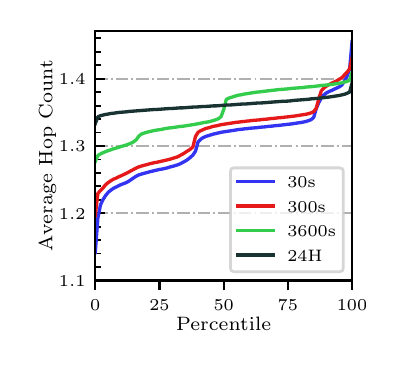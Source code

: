 \begingroup%
\makeatletter%
\begin{pgfpicture}%
\pgfpathrectangle{\pgfpointorigin}{\pgfqpoint{1.69in}{1.6in}}%
\pgfusepath{use as bounding box, clip}%
\begin{pgfscope}%
\pgfsetbuttcap%
\pgfsetmiterjoin%
\definecolor{currentfill}{rgb}{1.0,1.0,1.0}%
\pgfsetfillcolor{currentfill}%
\pgfsetlinewidth{0.0pt}%
\definecolor{currentstroke}{rgb}{1.0,1.0,1.0}%
\pgfsetstrokecolor{currentstroke}%
\pgfsetdash{}{0pt}%
\pgfpathmoveto{\pgfqpoint{0.0in}{0.0in}}%
\pgfpathlineto{\pgfqpoint{1.69in}{0.0in}}%
\pgfpathlineto{\pgfqpoint{1.69in}{1.6in}}%
\pgfpathlineto{\pgfqpoint{0.0in}{1.6in}}%
\pgfpathclose%
\pgfusepath{fill}%
\end{pgfscope}%
\begin{pgfscope}%
\pgfsetbuttcap%
\pgfsetmiterjoin%
\definecolor{currentfill}{rgb}{1.0,1.0,1.0}%
\pgfsetfillcolor{currentfill}%
\pgfsetlinewidth{0.0pt}%
\definecolor{currentstroke}{rgb}{0.0,0.0,0.0}%
\pgfsetstrokecolor{currentstroke}%
\pgfsetstrokeopacity{0.0}%
\pgfsetdash{}{0pt}%
\pgfpathmoveto{\pgfqpoint{0.338in}{0.336in}}%
\pgfpathlineto{\pgfqpoint{1.622in}{0.336in}}%
\pgfpathlineto{\pgfqpoint{1.622in}{1.584in}}%
\pgfpathlineto{\pgfqpoint{0.338in}{1.584in}}%
\pgfpathclose%
\pgfusepath{fill}%
\end{pgfscope}%
\begin{pgfscope}%
\pgfsetbuttcap%
\pgfsetroundjoin%
\definecolor{currentfill}{rgb}{0.0,0.0,0.0}%
\pgfsetfillcolor{currentfill}%
\pgfsetlinewidth{0.803pt}%
\definecolor{currentstroke}{rgb}{0.0,0.0,0.0}%
\pgfsetstrokecolor{currentstroke}%
\pgfsetdash{}{0pt}%
\pgfsys@defobject{currentmarker}{\pgfqpoint{0.0in}{-0.049in}}{\pgfqpoint{0.0in}{0.0in}}{%
\pgfpathmoveto{\pgfqpoint{0.0in}{0.0in}}%
\pgfpathlineto{\pgfqpoint{0.0in}{-0.049in}}%
\pgfusepath{stroke,fill}%
}%
\begin{pgfscope}%
\pgfsys@transformshift{0.338in}{0.336in}%
\pgfsys@useobject{currentmarker}{}%
\end{pgfscope}%
\end{pgfscope}%
\begin{pgfscope}%
\pgftext[x=0.338in,y=0.239in,,top]{\rmfamily\fontsize{6.5}{7.8}\selectfont \(\displaystyle 0\)}%
\end{pgfscope}%
\begin{pgfscope}%
\pgfsetbuttcap%
\pgfsetroundjoin%
\definecolor{currentfill}{rgb}{0.0,0.0,0.0}%
\pgfsetfillcolor{currentfill}%
\pgfsetlinewidth{0.803pt}%
\definecolor{currentstroke}{rgb}{0.0,0.0,0.0}%
\pgfsetstrokecolor{currentstroke}%
\pgfsetdash{}{0pt}%
\pgfsys@defobject{currentmarker}{\pgfqpoint{0.0in}{-0.049in}}{\pgfqpoint{0.0in}{0.0in}}{%
\pgfpathmoveto{\pgfqpoint{0.0in}{0.0in}}%
\pgfpathlineto{\pgfqpoint{0.0in}{-0.049in}}%
\pgfusepath{stroke,fill}%
}%
\begin{pgfscope}%
\pgfsys@transformshift{0.659in}{0.336in}%
\pgfsys@useobject{currentmarker}{}%
\end{pgfscope}%
\end{pgfscope}%
\begin{pgfscope}%
\pgftext[x=0.659in,y=0.239in,,top]{\rmfamily\fontsize{6.5}{7.8}\selectfont \(\displaystyle 25\)}%
\end{pgfscope}%
\begin{pgfscope}%
\pgfsetbuttcap%
\pgfsetroundjoin%
\definecolor{currentfill}{rgb}{0.0,0.0,0.0}%
\pgfsetfillcolor{currentfill}%
\pgfsetlinewidth{0.803pt}%
\definecolor{currentstroke}{rgb}{0.0,0.0,0.0}%
\pgfsetstrokecolor{currentstroke}%
\pgfsetdash{}{0pt}%
\pgfsys@defobject{currentmarker}{\pgfqpoint{0.0in}{-0.049in}}{\pgfqpoint{0.0in}{0.0in}}{%
\pgfpathmoveto{\pgfqpoint{0.0in}{0.0in}}%
\pgfpathlineto{\pgfqpoint{0.0in}{-0.049in}}%
\pgfusepath{stroke,fill}%
}%
\begin{pgfscope}%
\pgfsys@transformshift{0.98in}{0.336in}%
\pgfsys@useobject{currentmarker}{}%
\end{pgfscope}%
\end{pgfscope}%
\begin{pgfscope}%
\pgftext[x=0.98in,y=0.239in,,top]{\rmfamily\fontsize{6.5}{7.8}\selectfont \(\displaystyle 50\)}%
\end{pgfscope}%
\begin{pgfscope}%
\pgfsetbuttcap%
\pgfsetroundjoin%
\definecolor{currentfill}{rgb}{0.0,0.0,0.0}%
\pgfsetfillcolor{currentfill}%
\pgfsetlinewidth{0.803pt}%
\definecolor{currentstroke}{rgb}{0.0,0.0,0.0}%
\pgfsetstrokecolor{currentstroke}%
\pgfsetdash{}{0pt}%
\pgfsys@defobject{currentmarker}{\pgfqpoint{0.0in}{-0.049in}}{\pgfqpoint{0.0in}{0.0in}}{%
\pgfpathmoveto{\pgfqpoint{0.0in}{0.0in}}%
\pgfpathlineto{\pgfqpoint{0.0in}{-0.049in}}%
\pgfusepath{stroke,fill}%
}%
\begin{pgfscope}%
\pgfsys@transformshift{1.301in}{0.336in}%
\pgfsys@useobject{currentmarker}{}%
\end{pgfscope}%
\end{pgfscope}%
\begin{pgfscope}%
\pgftext[x=1.301in,y=0.239in,,top]{\rmfamily\fontsize{6.5}{7.8}\selectfont \(\displaystyle 75\)}%
\end{pgfscope}%
\begin{pgfscope}%
\pgfsetbuttcap%
\pgfsetroundjoin%
\definecolor{currentfill}{rgb}{0.0,0.0,0.0}%
\pgfsetfillcolor{currentfill}%
\pgfsetlinewidth{0.803pt}%
\definecolor{currentstroke}{rgb}{0.0,0.0,0.0}%
\pgfsetstrokecolor{currentstroke}%
\pgfsetdash{}{0pt}%
\pgfsys@defobject{currentmarker}{\pgfqpoint{0.0in}{-0.049in}}{\pgfqpoint{0.0in}{0.0in}}{%
\pgfpathmoveto{\pgfqpoint{0.0in}{0.0in}}%
\pgfpathlineto{\pgfqpoint{0.0in}{-0.049in}}%
\pgfusepath{stroke,fill}%
}%
\begin{pgfscope}%
\pgfsys@transformshift{1.622in}{0.336in}%
\pgfsys@useobject{currentmarker}{}%
\end{pgfscope}%
\end{pgfscope}%
\begin{pgfscope}%
\pgftext[x=1.622in,y=0.239in,,top]{\rmfamily\fontsize{6.5}{7.8}\selectfont \(\displaystyle 100\)}%
\end{pgfscope}%
\begin{pgfscope}%
\pgftext[x=0.98in,y=0.151in,,top]{\rmfamily\fontsize{7.4}{8.88}\selectfont Percentile}%
\end{pgfscope}%
\begin{pgfscope}%
\pgfpathrectangle{\pgfqpoint{0.338in}{0.336in}}{\pgfqpoint{1.284in}{1.248in}}%
\pgfusepath{clip}%
\pgfsetbuttcap%
\pgfsetroundjoin%
\pgfsetlinewidth{0.703pt}%
\definecolor{currentstroke}{rgb}{0.69,0.69,0.69}%
\pgfsetstrokecolor{currentstroke}%
\pgfsetdash{{4.48pt}{1.12pt}{0.7pt}{1.12pt}}{0.0pt}%
\pgfpathmoveto{\pgfqpoint{0.338in}{0.336in}}%
\pgfpathlineto{\pgfqpoint{1.622in}{0.336in}}%
\pgfusepath{stroke}%
\end{pgfscope}%
\begin{pgfscope}%
\pgfsetbuttcap%
\pgfsetroundjoin%
\definecolor{currentfill}{rgb}{0.0,0.0,0.0}%
\pgfsetfillcolor{currentfill}%
\pgfsetlinewidth{0.803pt}%
\definecolor{currentstroke}{rgb}{0.0,0.0,0.0}%
\pgfsetstrokecolor{currentstroke}%
\pgfsetdash{}{0pt}%
\pgfsys@defobject{currentmarker}{\pgfqpoint{0.0in}{0.0in}}{\pgfqpoint{0.049in}{0.0in}}{%
\pgfpathmoveto{\pgfqpoint{0.0in}{0.0in}}%
\pgfpathlineto{\pgfqpoint{0.049in}{0.0in}}%
\pgfusepath{stroke,fill}%
}%
\begin{pgfscope}%
\pgfsys@transformshift{0.338in}{0.336in}%
\pgfsys@useobject{currentmarker}{}%
\end{pgfscope}%
\end{pgfscope}%
\begin{pgfscope}%
\pgftext[x=0.156in,y=0.307in,left,base]{\rmfamily\fontsize{6.5}{7.8}\selectfont \(\displaystyle 1.1\)}%
\end{pgfscope}%
\begin{pgfscope}%
\pgfpathrectangle{\pgfqpoint{0.338in}{0.336in}}{\pgfqpoint{1.284in}{1.248in}}%
\pgfusepath{clip}%
\pgfsetbuttcap%
\pgfsetroundjoin%
\pgfsetlinewidth{0.703pt}%
\definecolor{currentstroke}{rgb}{0.69,0.69,0.69}%
\pgfsetstrokecolor{currentstroke}%
\pgfsetdash{{4.48pt}{1.12pt}{0.7pt}{1.12pt}}{0.0pt}%
\pgfpathmoveto{\pgfqpoint{0.338in}{0.672in}}%
\pgfpathlineto{\pgfqpoint{1.622in}{0.672in}}%
\pgfusepath{stroke}%
\end{pgfscope}%
\begin{pgfscope}%
\pgfsetbuttcap%
\pgfsetroundjoin%
\definecolor{currentfill}{rgb}{0.0,0.0,0.0}%
\pgfsetfillcolor{currentfill}%
\pgfsetlinewidth{0.803pt}%
\definecolor{currentstroke}{rgb}{0.0,0.0,0.0}%
\pgfsetstrokecolor{currentstroke}%
\pgfsetdash{}{0pt}%
\pgfsys@defobject{currentmarker}{\pgfqpoint{0.0in}{0.0in}}{\pgfqpoint{0.049in}{0.0in}}{%
\pgfpathmoveto{\pgfqpoint{0.0in}{0.0in}}%
\pgfpathlineto{\pgfqpoint{0.049in}{0.0in}}%
\pgfusepath{stroke,fill}%
}%
\begin{pgfscope}%
\pgfsys@transformshift{0.338in}{0.672in}%
\pgfsys@useobject{currentmarker}{}%
\end{pgfscope}%
\end{pgfscope}%
\begin{pgfscope}%
\pgftext[x=0.156in,y=0.643in,left,base]{\rmfamily\fontsize{6.5}{7.8}\selectfont \(\displaystyle 1.2\)}%
\end{pgfscope}%
\begin{pgfscope}%
\pgfpathrectangle{\pgfqpoint{0.338in}{0.336in}}{\pgfqpoint{1.284in}{1.248in}}%
\pgfusepath{clip}%
\pgfsetbuttcap%
\pgfsetroundjoin%
\pgfsetlinewidth{0.703pt}%
\definecolor{currentstroke}{rgb}{0.69,0.69,0.69}%
\pgfsetstrokecolor{currentstroke}%
\pgfsetdash{{4.48pt}{1.12pt}{0.7pt}{1.12pt}}{0.0pt}%
\pgfpathmoveto{\pgfqpoint{0.338in}{1.009in}}%
\pgfpathlineto{\pgfqpoint{1.622in}{1.009in}}%
\pgfusepath{stroke}%
\end{pgfscope}%
\begin{pgfscope}%
\pgfsetbuttcap%
\pgfsetroundjoin%
\definecolor{currentfill}{rgb}{0.0,0.0,0.0}%
\pgfsetfillcolor{currentfill}%
\pgfsetlinewidth{0.803pt}%
\definecolor{currentstroke}{rgb}{0.0,0.0,0.0}%
\pgfsetstrokecolor{currentstroke}%
\pgfsetdash{}{0pt}%
\pgfsys@defobject{currentmarker}{\pgfqpoint{0.0in}{0.0in}}{\pgfqpoint{0.049in}{0.0in}}{%
\pgfpathmoveto{\pgfqpoint{0.0in}{0.0in}}%
\pgfpathlineto{\pgfqpoint{0.049in}{0.0in}}%
\pgfusepath{stroke,fill}%
}%
\begin{pgfscope}%
\pgfsys@transformshift{0.338in}{1.009in}%
\pgfsys@useobject{currentmarker}{}%
\end{pgfscope}%
\end{pgfscope}%
\begin{pgfscope}%
\pgftext[x=0.156in,y=0.98in,left,base]{\rmfamily\fontsize{6.5}{7.8}\selectfont \(\displaystyle 1.3\)}%
\end{pgfscope}%
\begin{pgfscope}%
\pgfpathrectangle{\pgfqpoint{0.338in}{0.336in}}{\pgfqpoint{1.284in}{1.248in}}%
\pgfusepath{clip}%
\pgfsetbuttcap%
\pgfsetroundjoin%
\pgfsetlinewidth{0.703pt}%
\definecolor{currentstroke}{rgb}{0.69,0.69,0.69}%
\pgfsetstrokecolor{currentstroke}%
\pgfsetdash{{4.48pt}{1.12pt}{0.7pt}{1.12pt}}{0.0pt}%
\pgfpathmoveto{\pgfqpoint{0.338in}{1.345in}}%
\pgfpathlineto{\pgfqpoint{1.622in}{1.345in}}%
\pgfusepath{stroke}%
\end{pgfscope}%
\begin{pgfscope}%
\pgfsetbuttcap%
\pgfsetroundjoin%
\definecolor{currentfill}{rgb}{0.0,0.0,0.0}%
\pgfsetfillcolor{currentfill}%
\pgfsetlinewidth{0.803pt}%
\definecolor{currentstroke}{rgb}{0.0,0.0,0.0}%
\pgfsetstrokecolor{currentstroke}%
\pgfsetdash{}{0pt}%
\pgfsys@defobject{currentmarker}{\pgfqpoint{0.0in}{0.0in}}{\pgfqpoint{0.049in}{0.0in}}{%
\pgfpathmoveto{\pgfqpoint{0.0in}{0.0in}}%
\pgfpathlineto{\pgfqpoint{0.049in}{0.0in}}%
\pgfusepath{stroke,fill}%
}%
\begin{pgfscope}%
\pgfsys@transformshift{0.338in}{1.345in}%
\pgfsys@useobject{currentmarker}{}%
\end{pgfscope}%
\end{pgfscope}%
\begin{pgfscope}%
\pgftext[x=0.156in,y=1.316in,left,base]{\rmfamily\fontsize{6.5}{7.8}\selectfont \(\displaystyle 1.4\)}%
\end{pgfscope}%
\begin{pgfscope}%
\pgfsetbuttcap%
\pgfsetroundjoin%
\definecolor{currentfill}{rgb}{0.0,0.0,0.0}%
\pgfsetfillcolor{currentfill}%
\pgfsetlinewidth{0.602pt}%
\definecolor{currentstroke}{rgb}{0.0,0.0,0.0}%
\pgfsetstrokecolor{currentstroke}%
\pgfsetdash{}{0pt}%
\pgfsys@defobject{currentmarker}{\pgfqpoint{0.0in}{0.0in}}{\pgfqpoint{0.028in}{0.0in}}{%
\pgfpathmoveto{\pgfqpoint{0.0in}{0.0in}}%
\pgfpathlineto{\pgfqpoint{0.028in}{0.0in}}%
\pgfusepath{stroke,fill}%
}%
\begin{pgfscope}%
\pgfsys@transformshift{0.338in}{0.403in}%
\pgfsys@useobject{currentmarker}{}%
\end{pgfscope}%
\end{pgfscope}%
\begin{pgfscope}%
\pgfsetbuttcap%
\pgfsetroundjoin%
\definecolor{currentfill}{rgb}{0.0,0.0,0.0}%
\pgfsetfillcolor{currentfill}%
\pgfsetlinewidth{0.602pt}%
\definecolor{currentstroke}{rgb}{0.0,0.0,0.0}%
\pgfsetstrokecolor{currentstroke}%
\pgfsetdash{}{0pt}%
\pgfsys@defobject{currentmarker}{\pgfqpoint{0.0in}{0.0in}}{\pgfqpoint{0.028in}{0.0in}}{%
\pgfpathmoveto{\pgfqpoint{0.0in}{0.0in}}%
\pgfpathlineto{\pgfqpoint{0.028in}{0.0in}}%
\pgfusepath{stroke,fill}%
}%
\begin{pgfscope}%
\pgfsys@transformshift{0.338in}{0.471in}%
\pgfsys@useobject{currentmarker}{}%
\end{pgfscope}%
\end{pgfscope}%
\begin{pgfscope}%
\pgfsetbuttcap%
\pgfsetroundjoin%
\definecolor{currentfill}{rgb}{0.0,0.0,0.0}%
\pgfsetfillcolor{currentfill}%
\pgfsetlinewidth{0.602pt}%
\definecolor{currentstroke}{rgb}{0.0,0.0,0.0}%
\pgfsetstrokecolor{currentstroke}%
\pgfsetdash{}{0pt}%
\pgfsys@defobject{currentmarker}{\pgfqpoint{0.0in}{0.0in}}{\pgfqpoint{0.028in}{0.0in}}{%
\pgfpathmoveto{\pgfqpoint{0.0in}{0.0in}}%
\pgfpathlineto{\pgfqpoint{0.028in}{0.0in}}%
\pgfusepath{stroke,fill}%
}%
\begin{pgfscope}%
\pgfsys@transformshift{0.338in}{0.538in}%
\pgfsys@useobject{currentmarker}{}%
\end{pgfscope}%
\end{pgfscope}%
\begin{pgfscope}%
\pgfsetbuttcap%
\pgfsetroundjoin%
\definecolor{currentfill}{rgb}{0.0,0.0,0.0}%
\pgfsetfillcolor{currentfill}%
\pgfsetlinewidth{0.602pt}%
\definecolor{currentstroke}{rgb}{0.0,0.0,0.0}%
\pgfsetstrokecolor{currentstroke}%
\pgfsetdash{}{0pt}%
\pgfsys@defobject{currentmarker}{\pgfqpoint{0.0in}{0.0in}}{\pgfqpoint{0.028in}{0.0in}}{%
\pgfpathmoveto{\pgfqpoint{0.0in}{0.0in}}%
\pgfpathlineto{\pgfqpoint{0.028in}{0.0in}}%
\pgfusepath{stroke,fill}%
}%
\begin{pgfscope}%
\pgfsys@transformshift{0.338in}{0.605in}%
\pgfsys@useobject{currentmarker}{}%
\end{pgfscope}%
\end{pgfscope}%
\begin{pgfscope}%
\pgfsetbuttcap%
\pgfsetroundjoin%
\definecolor{currentfill}{rgb}{0.0,0.0,0.0}%
\pgfsetfillcolor{currentfill}%
\pgfsetlinewidth{0.602pt}%
\definecolor{currentstroke}{rgb}{0.0,0.0,0.0}%
\pgfsetstrokecolor{currentstroke}%
\pgfsetdash{}{0pt}%
\pgfsys@defobject{currentmarker}{\pgfqpoint{0.0in}{0.0in}}{\pgfqpoint{0.028in}{0.0in}}{%
\pgfpathmoveto{\pgfqpoint{0.0in}{0.0in}}%
\pgfpathlineto{\pgfqpoint{0.028in}{0.0in}}%
\pgfusepath{stroke,fill}%
}%
\begin{pgfscope}%
\pgfsys@transformshift{0.338in}{0.74in}%
\pgfsys@useobject{currentmarker}{}%
\end{pgfscope}%
\end{pgfscope}%
\begin{pgfscope}%
\pgfsetbuttcap%
\pgfsetroundjoin%
\definecolor{currentfill}{rgb}{0.0,0.0,0.0}%
\pgfsetfillcolor{currentfill}%
\pgfsetlinewidth{0.602pt}%
\definecolor{currentstroke}{rgb}{0.0,0.0,0.0}%
\pgfsetstrokecolor{currentstroke}%
\pgfsetdash{}{0pt}%
\pgfsys@defobject{currentmarker}{\pgfqpoint{0.0in}{0.0in}}{\pgfqpoint{0.028in}{0.0in}}{%
\pgfpathmoveto{\pgfqpoint{0.0in}{0.0in}}%
\pgfpathlineto{\pgfqpoint{0.028in}{0.0in}}%
\pgfusepath{stroke,fill}%
}%
\begin{pgfscope}%
\pgfsys@transformshift{0.338in}{0.807in}%
\pgfsys@useobject{currentmarker}{}%
\end{pgfscope}%
\end{pgfscope}%
\begin{pgfscope}%
\pgfsetbuttcap%
\pgfsetroundjoin%
\definecolor{currentfill}{rgb}{0.0,0.0,0.0}%
\pgfsetfillcolor{currentfill}%
\pgfsetlinewidth{0.602pt}%
\definecolor{currentstroke}{rgb}{0.0,0.0,0.0}%
\pgfsetstrokecolor{currentstroke}%
\pgfsetdash{}{0pt}%
\pgfsys@defobject{currentmarker}{\pgfqpoint{0.0in}{0.0in}}{\pgfqpoint{0.028in}{0.0in}}{%
\pgfpathmoveto{\pgfqpoint{0.0in}{0.0in}}%
\pgfpathlineto{\pgfqpoint{0.028in}{0.0in}}%
\pgfusepath{stroke,fill}%
}%
\begin{pgfscope}%
\pgfsys@transformshift{0.338in}{0.874in}%
\pgfsys@useobject{currentmarker}{}%
\end{pgfscope}%
\end{pgfscope}%
\begin{pgfscope}%
\pgfsetbuttcap%
\pgfsetroundjoin%
\definecolor{currentfill}{rgb}{0.0,0.0,0.0}%
\pgfsetfillcolor{currentfill}%
\pgfsetlinewidth{0.602pt}%
\definecolor{currentstroke}{rgb}{0.0,0.0,0.0}%
\pgfsetstrokecolor{currentstroke}%
\pgfsetdash{}{0pt}%
\pgfsys@defobject{currentmarker}{\pgfqpoint{0.0in}{0.0in}}{\pgfqpoint{0.028in}{0.0in}}{%
\pgfpathmoveto{\pgfqpoint{0.0in}{0.0in}}%
\pgfpathlineto{\pgfqpoint{0.028in}{0.0in}}%
\pgfusepath{stroke,fill}%
}%
\begin{pgfscope}%
\pgfsys@transformshift{0.338in}{0.941in}%
\pgfsys@useobject{currentmarker}{}%
\end{pgfscope}%
\end{pgfscope}%
\begin{pgfscope}%
\pgfsetbuttcap%
\pgfsetroundjoin%
\definecolor{currentfill}{rgb}{0.0,0.0,0.0}%
\pgfsetfillcolor{currentfill}%
\pgfsetlinewidth{0.602pt}%
\definecolor{currentstroke}{rgb}{0.0,0.0,0.0}%
\pgfsetstrokecolor{currentstroke}%
\pgfsetdash{}{0pt}%
\pgfsys@defobject{currentmarker}{\pgfqpoint{0.0in}{0.0in}}{\pgfqpoint{0.028in}{0.0in}}{%
\pgfpathmoveto{\pgfqpoint{0.0in}{0.0in}}%
\pgfpathlineto{\pgfqpoint{0.028in}{0.0in}}%
\pgfusepath{stroke,fill}%
}%
\begin{pgfscope}%
\pgfsys@transformshift{0.338in}{1.076in}%
\pgfsys@useobject{currentmarker}{}%
\end{pgfscope}%
\end{pgfscope}%
\begin{pgfscope}%
\pgfsetbuttcap%
\pgfsetroundjoin%
\definecolor{currentfill}{rgb}{0.0,0.0,0.0}%
\pgfsetfillcolor{currentfill}%
\pgfsetlinewidth{0.602pt}%
\definecolor{currentstroke}{rgb}{0.0,0.0,0.0}%
\pgfsetstrokecolor{currentstroke}%
\pgfsetdash{}{0pt}%
\pgfsys@defobject{currentmarker}{\pgfqpoint{0.0in}{0.0in}}{\pgfqpoint{0.028in}{0.0in}}{%
\pgfpathmoveto{\pgfqpoint{0.0in}{0.0in}}%
\pgfpathlineto{\pgfqpoint{0.028in}{0.0in}}%
\pgfusepath{stroke,fill}%
}%
\begin{pgfscope}%
\pgfsys@transformshift{0.338in}{1.143in}%
\pgfsys@useobject{currentmarker}{}%
\end{pgfscope}%
\end{pgfscope}%
\begin{pgfscope}%
\pgfsetbuttcap%
\pgfsetroundjoin%
\definecolor{currentfill}{rgb}{0.0,0.0,0.0}%
\pgfsetfillcolor{currentfill}%
\pgfsetlinewidth{0.602pt}%
\definecolor{currentstroke}{rgb}{0.0,0.0,0.0}%
\pgfsetstrokecolor{currentstroke}%
\pgfsetdash{}{0pt}%
\pgfsys@defobject{currentmarker}{\pgfqpoint{0.0in}{0.0in}}{\pgfqpoint{0.028in}{0.0in}}{%
\pgfpathmoveto{\pgfqpoint{0.0in}{0.0in}}%
\pgfpathlineto{\pgfqpoint{0.028in}{0.0in}}%
\pgfusepath{stroke,fill}%
}%
\begin{pgfscope}%
\pgfsys@transformshift{0.338in}{1.21in}%
\pgfsys@useobject{currentmarker}{}%
\end{pgfscope}%
\end{pgfscope}%
\begin{pgfscope}%
\pgfsetbuttcap%
\pgfsetroundjoin%
\definecolor{currentfill}{rgb}{0.0,0.0,0.0}%
\pgfsetfillcolor{currentfill}%
\pgfsetlinewidth{0.602pt}%
\definecolor{currentstroke}{rgb}{0.0,0.0,0.0}%
\pgfsetstrokecolor{currentstroke}%
\pgfsetdash{}{0pt}%
\pgfsys@defobject{currentmarker}{\pgfqpoint{0.0in}{0.0in}}{\pgfqpoint{0.028in}{0.0in}}{%
\pgfpathmoveto{\pgfqpoint{0.0in}{0.0in}}%
\pgfpathlineto{\pgfqpoint{0.028in}{0.0in}}%
\pgfusepath{stroke,fill}%
}%
\begin{pgfscope}%
\pgfsys@transformshift{0.338in}{1.278in}%
\pgfsys@useobject{currentmarker}{}%
\end{pgfscope}%
\end{pgfscope}%
\begin{pgfscope}%
\pgfsetbuttcap%
\pgfsetroundjoin%
\definecolor{currentfill}{rgb}{0.0,0.0,0.0}%
\pgfsetfillcolor{currentfill}%
\pgfsetlinewidth{0.602pt}%
\definecolor{currentstroke}{rgb}{0.0,0.0,0.0}%
\pgfsetstrokecolor{currentstroke}%
\pgfsetdash{}{0pt}%
\pgfsys@defobject{currentmarker}{\pgfqpoint{0.0in}{0.0in}}{\pgfqpoint{0.028in}{0.0in}}{%
\pgfpathmoveto{\pgfqpoint{0.0in}{0.0in}}%
\pgfpathlineto{\pgfqpoint{0.028in}{0.0in}}%
\pgfusepath{stroke,fill}%
}%
\begin{pgfscope}%
\pgfsys@transformshift{0.338in}{1.412in}%
\pgfsys@useobject{currentmarker}{}%
\end{pgfscope}%
\end{pgfscope}%
\begin{pgfscope}%
\pgfsetbuttcap%
\pgfsetroundjoin%
\definecolor{currentfill}{rgb}{0.0,0.0,0.0}%
\pgfsetfillcolor{currentfill}%
\pgfsetlinewidth{0.602pt}%
\definecolor{currentstroke}{rgb}{0.0,0.0,0.0}%
\pgfsetstrokecolor{currentstroke}%
\pgfsetdash{}{0pt}%
\pgfsys@defobject{currentmarker}{\pgfqpoint{0.0in}{0.0in}}{\pgfqpoint{0.028in}{0.0in}}{%
\pgfpathmoveto{\pgfqpoint{0.0in}{0.0in}}%
\pgfpathlineto{\pgfqpoint{0.028in}{0.0in}}%
\pgfusepath{stroke,fill}%
}%
\begin{pgfscope}%
\pgfsys@transformshift{0.338in}{1.479in}%
\pgfsys@useobject{currentmarker}{}%
\end{pgfscope}%
\end{pgfscope}%
\begin{pgfscope}%
\pgfsetbuttcap%
\pgfsetroundjoin%
\definecolor{currentfill}{rgb}{0.0,0.0,0.0}%
\pgfsetfillcolor{currentfill}%
\pgfsetlinewidth{0.602pt}%
\definecolor{currentstroke}{rgb}{0.0,0.0,0.0}%
\pgfsetstrokecolor{currentstroke}%
\pgfsetdash{}{0pt}%
\pgfsys@defobject{currentmarker}{\pgfqpoint{0.0in}{0.0in}}{\pgfqpoint{0.028in}{0.0in}}{%
\pgfpathmoveto{\pgfqpoint{0.0in}{0.0in}}%
\pgfpathlineto{\pgfqpoint{0.028in}{0.0in}}%
\pgfusepath{stroke,fill}%
}%
\begin{pgfscope}%
\pgfsys@transformshift{0.338in}{1.547in}%
\pgfsys@useobject{currentmarker}{}%
\end{pgfscope}%
\end{pgfscope}%
\begin{pgfscope}%
\pgftext[x=0.142in,y=0.96in,,bottom,rotate=90.0]{\rmfamily\fontsize{7.4}{8.88}\selectfont Average Hop Count}%
\end{pgfscope}%
\begin{pgfscope}%
\pgfpathrectangle{\pgfqpoint{0.338in}{0.336in}}{\pgfqpoint{1.284in}{1.248in}}%
\pgfusepath{clip}%
\pgfsetrectcap%
\pgfsetroundjoin%
\pgfsetlinewidth{1.204pt}%
\definecolor{currentstroke}{rgb}{0.2,0.2,0.95}%
\pgfsetstrokecolor{currentstroke}%
\pgfsetdash{}{0pt}%
\pgfpathmoveto{\pgfqpoint{0.338in}{0.476in}}%
\pgfpathlineto{\pgfqpoint{0.351in}{0.648in}}%
\pgfpathlineto{\pgfqpoint{0.364in}{0.714in}}%
\pgfpathlineto{\pgfqpoint{0.377in}{0.741in}}%
\pgfpathlineto{\pgfqpoint{0.389in}{0.76in}}%
\pgfpathlineto{\pgfqpoint{0.402in}{0.776in}}%
\pgfpathlineto{\pgfqpoint{0.415in}{0.787in}}%
\pgfpathlineto{\pgfqpoint{0.428in}{0.796in}}%
\pgfpathlineto{\pgfqpoint{0.441in}{0.803in}}%
\pgfpathlineto{\pgfqpoint{0.454in}{0.809in}}%
\pgfpathlineto{\pgfqpoint{0.466in}{0.815in}}%
\pgfpathlineto{\pgfqpoint{0.479in}{0.82in}}%
\pgfpathlineto{\pgfqpoint{0.492in}{0.825in}}%
\pgfpathlineto{\pgfqpoint{0.505in}{0.832in}}%
\pgfpathlineto{\pgfqpoint{0.518in}{0.841in}}%
\pgfpathlineto{\pgfqpoint{0.531in}{0.85in}}%
\pgfpathlineto{\pgfqpoint{0.544in}{0.858in}}%
\pgfpathlineto{\pgfqpoint{0.556in}{0.864in}}%
\pgfpathlineto{\pgfqpoint{0.569in}{0.868in}}%
\pgfpathlineto{\pgfqpoint{0.582in}{0.872in}}%
\pgfpathlineto{\pgfqpoint{0.595in}{0.875in}}%
\pgfpathlineto{\pgfqpoint{0.608in}{0.879in}}%
\pgfpathlineto{\pgfqpoint{0.621in}{0.882in}}%
\pgfpathlineto{\pgfqpoint{0.633in}{0.885in}}%
\pgfpathlineto{\pgfqpoint{0.646in}{0.888in}}%
\pgfpathlineto{\pgfqpoint{0.659in}{0.891in}}%
\pgfpathlineto{\pgfqpoint{0.672in}{0.893in}}%
\pgfpathlineto{\pgfqpoint{0.685in}{0.896in}}%
\pgfpathlineto{\pgfqpoint{0.698in}{0.899in}}%
\pgfpathlineto{\pgfqpoint{0.71in}{0.903in}}%
\pgfpathlineto{\pgfqpoint{0.723in}{0.906in}}%
\pgfpathlineto{\pgfqpoint{0.736in}{0.91in}}%
\pgfpathlineto{\pgfqpoint{0.749in}{0.914in}}%
\pgfpathlineto{\pgfqpoint{0.762in}{0.919in}}%
\pgfpathlineto{\pgfqpoint{0.775in}{0.926in}}%
\pgfpathlineto{\pgfqpoint{0.788in}{0.933in}}%
\pgfpathlineto{\pgfqpoint{0.8in}{0.941in}}%
\pgfpathlineto{\pgfqpoint{0.813in}{0.951in}}%
\pgfpathlineto{\pgfqpoint{0.826in}{0.963in}}%
\pgfpathlineto{\pgfqpoint{0.839in}{0.982in}}%
\pgfpathlineto{\pgfqpoint{0.852in}{1.029in}}%
\pgfpathlineto{\pgfqpoint{0.865in}{1.042in}}%
\pgfpathlineto{\pgfqpoint{0.877in}{1.05in}}%
\pgfpathlineto{\pgfqpoint{0.89in}{1.056in}}%
\pgfpathlineto{\pgfqpoint{0.903in}{1.06in}}%
\pgfpathlineto{\pgfqpoint{0.916in}{1.064in}}%
\pgfpathlineto{\pgfqpoint{0.929in}{1.068in}}%
\pgfpathlineto{\pgfqpoint{0.942in}{1.071in}}%
\pgfpathlineto{\pgfqpoint{0.955in}{1.074in}}%
\pgfpathlineto{\pgfqpoint{0.967in}{1.077in}}%
\pgfpathlineto{\pgfqpoint{0.98in}{1.079in}}%
\pgfpathlineto{\pgfqpoint{0.993in}{1.081in}}%
\pgfpathlineto{\pgfqpoint{1.006in}{1.083in}}%
\pgfpathlineto{\pgfqpoint{1.019in}{1.085in}}%
\pgfpathlineto{\pgfqpoint{1.032in}{1.087in}}%
\pgfpathlineto{\pgfqpoint{1.044in}{1.089in}}%
\pgfpathlineto{\pgfqpoint{1.057in}{1.091in}}%
\pgfpathlineto{\pgfqpoint{1.07in}{1.092in}}%
\pgfpathlineto{\pgfqpoint{1.083in}{1.094in}}%
\pgfpathlineto{\pgfqpoint{1.096in}{1.095in}}%
\pgfpathlineto{\pgfqpoint{1.109in}{1.097in}}%
\pgfpathlineto{\pgfqpoint{1.121in}{1.098in}}%
\pgfpathlineto{\pgfqpoint{1.134in}{1.099in}}%
\pgfpathlineto{\pgfqpoint{1.147in}{1.1in}}%
\pgfpathlineto{\pgfqpoint{1.16in}{1.102in}}%
\pgfpathlineto{\pgfqpoint{1.173in}{1.103in}}%
\pgfpathlineto{\pgfqpoint{1.186in}{1.104in}}%
\pgfpathlineto{\pgfqpoint{1.199in}{1.106in}}%
\pgfpathlineto{\pgfqpoint{1.211in}{1.107in}}%
\pgfpathlineto{\pgfqpoint{1.224in}{1.108in}}%
\pgfpathlineto{\pgfqpoint{1.237in}{1.11in}}%
\pgfpathlineto{\pgfqpoint{1.25in}{1.111in}}%
\pgfpathlineto{\pgfqpoint{1.263in}{1.112in}}%
\pgfpathlineto{\pgfqpoint{1.276in}{1.114in}}%
\pgfpathlineto{\pgfqpoint{1.288in}{1.115in}}%
\pgfpathlineto{\pgfqpoint{1.301in}{1.117in}}%
\pgfpathlineto{\pgfqpoint{1.314in}{1.118in}}%
\pgfpathlineto{\pgfqpoint{1.327in}{1.12in}}%
\pgfpathlineto{\pgfqpoint{1.34in}{1.122in}}%
\pgfpathlineto{\pgfqpoint{1.353in}{1.124in}}%
\pgfpathlineto{\pgfqpoint{1.366in}{1.126in}}%
\pgfpathlineto{\pgfqpoint{1.378in}{1.128in}}%
\pgfpathlineto{\pgfqpoint{1.391in}{1.131in}}%
\pgfpathlineto{\pgfqpoint{1.404in}{1.135in}}%
\pgfpathlineto{\pgfqpoint{1.417in}{1.14in}}%
\pgfpathlineto{\pgfqpoint{1.43in}{1.151in}}%
\pgfpathlineto{\pgfqpoint{1.443in}{1.196in}}%
\pgfpathlineto{\pgfqpoint{1.455in}{1.224in}}%
\pgfpathlineto{\pgfqpoint{1.468in}{1.249in}}%
\pgfpathlineto{\pgfqpoint{1.481in}{1.264in}}%
\pgfpathlineto{\pgfqpoint{1.494in}{1.274in}}%
\pgfpathlineto{\pgfqpoint{1.507in}{1.281in}}%
\pgfpathlineto{\pgfqpoint{1.52in}{1.286in}}%
\pgfpathlineto{\pgfqpoint{1.532in}{1.292in}}%
\pgfpathlineto{\pgfqpoint{1.545in}{1.298in}}%
\pgfpathlineto{\pgfqpoint{1.558in}{1.304in}}%
\pgfpathlineto{\pgfqpoint{1.571in}{1.313in}}%
\pgfpathlineto{\pgfqpoint{1.584in}{1.333in}}%
\pgfpathlineto{\pgfqpoint{1.597in}{1.358in}}%
\pgfpathlineto{\pgfqpoint{1.61in}{1.394in}}%
\pgfpathlineto{\pgfqpoint{1.622in}{1.531in}}%
\pgfusepath{stroke}%
\end{pgfscope}%
\begin{pgfscope}%
\pgfpathrectangle{\pgfqpoint{0.338in}{0.336in}}{\pgfqpoint{1.284in}{1.248in}}%
\pgfusepath{clip}%
\pgfsetrectcap%
\pgfsetroundjoin%
\pgfsetlinewidth{1.204pt}%
\definecolor{currentstroke}{rgb}{0.9,0.1,0.1}%
\pgfsetstrokecolor{currentstroke}%
\pgfsetdash{}{0pt}%
\pgfpathmoveto{\pgfqpoint{0.338in}{0.661in}}%
\pgfpathlineto{\pgfqpoint{0.351in}{0.771in}}%
\pgfpathlineto{\pgfqpoint{0.364in}{0.786in}}%
\pgfpathlineto{\pgfqpoint{0.377in}{0.799in}}%
\pgfpathlineto{\pgfqpoint{0.389in}{0.814in}}%
\pgfpathlineto{\pgfqpoint{0.402in}{0.825in}}%
\pgfpathlineto{\pgfqpoint{0.415in}{0.834in}}%
\pgfpathlineto{\pgfqpoint{0.428in}{0.842in}}%
\pgfpathlineto{\pgfqpoint{0.441in}{0.847in}}%
\pgfpathlineto{\pgfqpoint{0.454in}{0.854in}}%
\pgfpathlineto{\pgfqpoint{0.466in}{0.859in}}%
\pgfpathlineto{\pgfqpoint{0.479in}{0.865in}}%
\pgfpathlineto{\pgfqpoint{0.492in}{0.871in}}%
\pgfpathlineto{\pgfqpoint{0.505in}{0.878in}}%
\pgfpathlineto{\pgfqpoint{0.518in}{0.885in}}%
\pgfpathlineto{\pgfqpoint{0.531in}{0.892in}}%
\pgfpathlineto{\pgfqpoint{0.544in}{0.899in}}%
\pgfpathlineto{\pgfqpoint{0.556in}{0.904in}}%
\pgfpathlineto{\pgfqpoint{0.569in}{0.908in}}%
\pgfpathlineto{\pgfqpoint{0.582in}{0.912in}}%
\pgfpathlineto{\pgfqpoint{0.595in}{0.915in}}%
\pgfpathlineto{\pgfqpoint{0.608in}{0.919in}}%
\pgfpathlineto{\pgfqpoint{0.621in}{0.922in}}%
\pgfpathlineto{\pgfqpoint{0.633in}{0.925in}}%
\pgfpathlineto{\pgfqpoint{0.646in}{0.927in}}%
\pgfpathlineto{\pgfqpoint{0.659in}{0.93in}}%
\pgfpathlineto{\pgfqpoint{0.672in}{0.933in}}%
\pgfpathlineto{\pgfqpoint{0.685in}{0.936in}}%
\pgfpathlineto{\pgfqpoint{0.698in}{0.939in}}%
\pgfpathlineto{\pgfqpoint{0.71in}{0.942in}}%
\pgfpathlineto{\pgfqpoint{0.723in}{0.946in}}%
\pgfpathlineto{\pgfqpoint{0.736in}{0.95in}}%
\pgfpathlineto{\pgfqpoint{0.749in}{0.954in}}%
\pgfpathlineto{\pgfqpoint{0.762in}{0.961in}}%
\pgfpathlineto{\pgfqpoint{0.775in}{0.968in}}%
\pgfpathlineto{\pgfqpoint{0.788in}{0.976in}}%
\pgfpathlineto{\pgfqpoint{0.8in}{0.984in}}%
\pgfpathlineto{\pgfqpoint{0.813in}{0.992in}}%
\pgfpathlineto{\pgfqpoint{0.826in}{1.004in}}%
\pgfpathlineto{\pgfqpoint{0.839in}{1.056in}}%
\pgfpathlineto{\pgfqpoint{0.852in}{1.077in}}%
\pgfpathlineto{\pgfqpoint{0.865in}{1.085in}}%
\pgfpathlineto{\pgfqpoint{0.877in}{1.09in}}%
\pgfpathlineto{\pgfqpoint{0.89in}{1.096in}}%
\pgfpathlineto{\pgfqpoint{0.903in}{1.099in}}%
\pgfpathlineto{\pgfqpoint{0.916in}{1.103in}}%
\pgfpathlineto{\pgfqpoint{0.929in}{1.107in}}%
\pgfpathlineto{\pgfqpoint{0.942in}{1.109in}}%
\pgfpathlineto{\pgfqpoint{0.955in}{1.112in}}%
\pgfpathlineto{\pgfqpoint{0.967in}{1.115in}}%
\pgfpathlineto{\pgfqpoint{0.98in}{1.117in}}%
\pgfpathlineto{\pgfqpoint{0.993in}{1.119in}}%
\pgfpathlineto{\pgfqpoint{1.006in}{1.121in}}%
\pgfpathlineto{\pgfqpoint{1.019in}{1.123in}}%
\pgfpathlineto{\pgfqpoint{1.032in}{1.125in}}%
\pgfpathlineto{\pgfqpoint{1.044in}{1.127in}}%
\pgfpathlineto{\pgfqpoint{1.057in}{1.128in}}%
\pgfpathlineto{\pgfqpoint{1.07in}{1.13in}}%
\pgfpathlineto{\pgfqpoint{1.083in}{1.131in}}%
\pgfpathlineto{\pgfqpoint{1.096in}{1.133in}}%
\pgfpathlineto{\pgfqpoint{1.109in}{1.134in}}%
\pgfpathlineto{\pgfqpoint{1.121in}{1.136in}}%
\pgfpathlineto{\pgfqpoint{1.134in}{1.137in}}%
\pgfpathlineto{\pgfqpoint{1.147in}{1.138in}}%
\pgfpathlineto{\pgfqpoint{1.16in}{1.139in}}%
\pgfpathlineto{\pgfqpoint{1.173in}{1.141in}}%
\pgfpathlineto{\pgfqpoint{1.186in}{1.142in}}%
\pgfpathlineto{\pgfqpoint{1.199in}{1.143in}}%
\pgfpathlineto{\pgfqpoint{1.211in}{1.145in}}%
\pgfpathlineto{\pgfqpoint{1.224in}{1.146in}}%
\pgfpathlineto{\pgfqpoint{1.237in}{1.147in}}%
\pgfpathlineto{\pgfqpoint{1.25in}{1.149in}}%
\pgfpathlineto{\pgfqpoint{1.263in}{1.15in}}%
\pgfpathlineto{\pgfqpoint{1.276in}{1.151in}}%
\pgfpathlineto{\pgfqpoint{1.288in}{1.153in}}%
\pgfpathlineto{\pgfqpoint{1.301in}{1.154in}}%
\pgfpathlineto{\pgfqpoint{1.314in}{1.156in}}%
\pgfpathlineto{\pgfqpoint{1.327in}{1.157in}}%
\pgfpathlineto{\pgfqpoint{1.34in}{1.159in}}%
\pgfpathlineto{\pgfqpoint{1.353in}{1.161in}}%
\pgfpathlineto{\pgfqpoint{1.366in}{1.163in}}%
\pgfpathlineto{\pgfqpoint{1.378in}{1.165in}}%
\pgfpathlineto{\pgfqpoint{1.391in}{1.167in}}%
\pgfpathlineto{\pgfqpoint{1.404in}{1.17in}}%
\pgfpathlineto{\pgfqpoint{1.417in}{1.174in}}%
\pgfpathlineto{\pgfqpoint{1.43in}{1.18in}}%
\pgfpathlineto{\pgfqpoint{1.443in}{1.197in}}%
\pgfpathlineto{\pgfqpoint{1.455in}{1.243in}}%
\pgfpathlineto{\pgfqpoint{1.468in}{1.284in}}%
\pgfpathlineto{\pgfqpoint{1.481in}{1.298in}}%
\pgfpathlineto{\pgfqpoint{1.494in}{1.308in}}%
\pgfpathlineto{\pgfqpoint{1.507in}{1.316in}}%
\pgfpathlineto{\pgfqpoint{1.52in}{1.322in}}%
\pgfpathlineto{\pgfqpoint{1.532in}{1.328in}}%
\pgfpathlineto{\pgfqpoint{1.545in}{1.334in}}%
\pgfpathlineto{\pgfqpoint{1.558in}{1.342in}}%
\pgfpathlineto{\pgfqpoint{1.571in}{1.35in}}%
\pgfpathlineto{\pgfqpoint{1.584in}{1.364in}}%
\pgfpathlineto{\pgfqpoint{1.597in}{1.377in}}%
\pgfpathlineto{\pgfqpoint{1.61in}{1.395in}}%
\pgfpathlineto{\pgfqpoint{1.622in}{1.449in}}%
\pgfusepath{stroke}%
\end{pgfscope}%
\begin{pgfscope}%
\pgfpathrectangle{\pgfqpoint{0.338in}{0.336in}}{\pgfqpoint{1.284in}{1.248in}}%
\pgfusepath{clip}%
\pgfsetrectcap%
\pgfsetroundjoin%
\pgfsetlinewidth{1.204pt}%
\definecolor{currentstroke}{rgb}{0.2,0.8,0.3}%
\pgfsetstrokecolor{currentstroke}%
\pgfsetdash{}{0pt}%
\pgfpathmoveto{\pgfqpoint{0.338in}{0.931in}}%
\pgfpathlineto{\pgfqpoint{0.351in}{0.961in}}%
\pgfpathlineto{\pgfqpoint{0.364in}{0.969in}}%
\pgfpathlineto{\pgfqpoint{0.377in}{0.975in}}%
\pgfpathlineto{\pgfqpoint{0.389in}{0.98in}}%
\pgfpathlineto{\pgfqpoint{0.402in}{0.985in}}%
\pgfpathlineto{\pgfqpoint{0.415in}{0.989in}}%
\pgfpathlineto{\pgfqpoint{0.428in}{0.994in}}%
\pgfpathlineto{\pgfqpoint{0.441in}{0.998in}}%
\pgfpathlineto{\pgfqpoint{0.454in}{1.001in}}%
\pgfpathlineto{\pgfqpoint{0.466in}{1.006in}}%
\pgfpathlineto{\pgfqpoint{0.479in}{1.009in}}%
\pgfpathlineto{\pgfqpoint{0.492in}{1.013in}}%
\pgfpathlineto{\pgfqpoint{0.505in}{1.018in}}%
\pgfpathlineto{\pgfqpoint{0.518in}{1.023in}}%
\pgfpathlineto{\pgfqpoint{0.531in}{1.03in}}%
\pgfpathlineto{\pgfqpoint{0.544in}{1.041in}}%
\pgfpathlineto{\pgfqpoint{0.556in}{1.058in}}%
\pgfpathlineto{\pgfqpoint{0.569in}{1.068in}}%
\pgfpathlineto{\pgfqpoint{0.582in}{1.073in}}%
\pgfpathlineto{\pgfqpoint{0.595in}{1.077in}}%
\pgfpathlineto{\pgfqpoint{0.608in}{1.08in}}%
\pgfpathlineto{\pgfqpoint{0.621in}{1.083in}}%
\pgfpathlineto{\pgfqpoint{0.633in}{1.086in}}%
\pgfpathlineto{\pgfqpoint{0.646in}{1.088in}}%
\pgfpathlineto{\pgfqpoint{0.659in}{1.09in}}%
\pgfpathlineto{\pgfqpoint{0.672in}{1.092in}}%
\pgfpathlineto{\pgfqpoint{0.685in}{1.095in}}%
\pgfpathlineto{\pgfqpoint{0.698in}{1.097in}}%
\pgfpathlineto{\pgfqpoint{0.71in}{1.099in}}%
\pgfpathlineto{\pgfqpoint{0.723in}{1.1in}}%
\pgfpathlineto{\pgfqpoint{0.736in}{1.102in}}%
\pgfpathlineto{\pgfqpoint{0.749in}{1.104in}}%
\pgfpathlineto{\pgfqpoint{0.762in}{1.106in}}%
\pgfpathlineto{\pgfqpoint{0.775in}{1.107in}}%
\pgfpathlineto{\pgfqpoint{0.788in}{1.109in}}%
\pgfpathlineto{\pgfqpoint{0.8in}{1.111in}}%
\pgfpathlineto{\pgfqpoint{0.813in}{1.113in}}%
\pgfpathlineto{\pgfqpoint{0.826in}{1.115in}}%
\pgfpathlineto{\pgfqpoint{0.839in}{1.117in}}%
\pgfpathlineto{\pgfqpoint{0.852in}{1.12in}}%
\pgfpathlineto{\pgfqpoint{0.865in}{1.122in}}%
\pgfpathlineto{\pgfqpoint{0.877in}{1.125in}}%
\pgfpathlineto{\pgfqpoint{0.89in}{1.127in}}%
\pgfpathlineto{\pgfqpoint{0.903in}{1.129in}}%
\pgfpathlineto{\pgfqpoint{0.916in}{1.132in}}%
\pgfpathlineto{\pgfqpoint{0.929in}{1.136in}}%
\pgfpathlineto{\pgfqpoint{0.942in}{1.14in}}%
\pgfpathlineto{\pgfqpoint{0.955in}{1.146in}}%
\pgfpathlineto{\pgfqpoint{0.967in}{1.155in}}%
\pgfpathlineto{\pgfqpoint{0.98in}{1.19in}}%
\pgfpathlineto{\pgfqpoint{0.993in}{1.241in}}%
\pgfpathlineto{\pgfqpoint{1.006in}{1.248in}}%
\pgfpathlineto{\pgfqpoint{1.019in}{1.252in}}%
\pgfpathlineto{\pgfqpoint{1.032in}{1.256in}}%
\pgfpathlineto{\pgfqpoint{1.044in}{1.26in}}%
\pgfpathlineto{\pgfqpoint{1.057in}{1.263in}}%
\pgfpathlineto{\pgfqpoint{1.07in}{1.265in}}%
\pgfpathlineto{\pgfqpoint{1.083in}{1.268in}}%
\pgfpathlineto{\pgfqpoint{1.096in}{1.27in}}%
\pgfpathlineto{\pgfqpoint{1.109in}{1.272in}}%
\pgfpathlineto{\pgfqpoint{1.121in}{1.274in}}%
\pgfpathlineto{\pgfqpoint{1.134in}{1.276in}}%
\pgfpathlineto{\pgfqpoint{1.147in}{1.278in}}%
\pgfpathlineto{\pgfqpoint{1.16in}{1.279in}}%
\pgfpathlineto{\pgfqpoint{1.173in}{1.281in}}%
\pgfpathlineto{\pgfqpoint{1.186in}{1.282in}}%
\pgfpathlineto{\pgfqpoint{1.199in}{1.284in}}%
\pgfpathlineto{\pgfqpoint{1.211in}{1.285in}}%
\pgfpathlineto{\pgfqpoint{1.224in}{1.287in}}%
\pgfpathlineto{\pgfqpoint{1.237in}{1.288in}}%
\pgfpathlineto{\pgfqpoint{1.25in}{1.29in}}%
\pgfpathlineto{\pgfqpoint{1.263in}{1.291in}}%
\pgfpathlineto{\pgfqpoint{1.276in}{1.292in}}%
\pgfpathlineto{\pgfqpoint{1.288in}{1.293in}}%
\pgfpathlineto{\pgfqpoint{1.301in}{1.294in}}%
\pgfpathlineto{\pgfqpoint{1.314in}{1.296in}}%
\pgfpathlineto{\pgfqpoint{1.327in}{1.297in}}%
\pgfpathlineto{\pgfqpoint{1.34in}{1.298in}}%
\pgfpathlineto{\pgfqpoint{1.353in}{1.299in}}%
\pgfpathlineto{\pgfqpoint{1.366in}{1.3in}}%
\pgfpathlineto{\pgfqpoint{1.378in}{1.301in}}%
\pgfpathlineto{\pgfqpoint{1.391in}{1.303in}}%
\pgfpathlineto{\pgfqpoint{1.404in}{1.304in}}%
\pgfpathlineto{\pgfqpoint{1.417in}{1.305in}}%
\pgfpathlineto{\pgfqpoint{1.43in}{1.306in}}%
\pgfpathlineto{\pgfqpoint{1.443in}{1.308in}}%
\pgfpathlineto{\pgfqpoint{1.455in}{1.309in}}%
\pgfpathlineto{\pgfqpoint{1.468in}{1.311in}}%
\pgfpathlineto{\pgfqpoint{1.481in}{1.312in}}%
\pgfpathlineto{\pgfqpoint{1.494in}{1.313in}}%
\pgfpathlineto{\pgfqpoint{1.507in}{1.315in}}%
\pgfpathlineto{\pgfqpoint{1.52in}{1.316in}}%
\pgfpathlineto{\pgfqpoint{1.532in}{1.318in}}%
\pgfpathlineto{\pgfqpoint{1.545in}{1.32in}}%
\pgfpathlineto{\pgfqpoint{1.558in}{1.322in}}%
\pgfpathlineto{\pgfqpoint{1.571in}{1.324in}}%
\pgfpathlineto{\pgfqpoint{1.584in}{1.328in}}%
\pgfpathlineto{\pgfqpoint{1.597in}{1.331in}}%
\pgfpathlineto{\pgfqpoint{1.61in}{1.338in}}%
\pgfpathlineto{\pgfqpoint{1.622in}{1.376in}}%
\pgfusepath{stroke}%
\end{pgfscope}%
\begin{pgfscope}%
\pgfpathrectangle{\pgfqpoint{0.338in}{0.336in}}{\pgfqpoint{1.284in}{1.248in}}%
\pgfusepath{clip}%
\pgfsetrectcap%
\pgfsetroundjoin%
\pgfsetlinewidth{1.204pt}%
\definecolor{currentstroke}{rgb}{0.1,0.2,0.2}%
\pgfsetstrokecolor{currentstroke}%
\pgfsetdash{}{0pt}%
\pgfpathmoveto{\pgfqpoint{0.338in}{1.12in}}%
\pgfpathlineto{\pgfqpoint{0.351in}{1.154in}}%
\pgfpathlineto{\pgfqpoint{0.364in}{1.16in}}%
\pgfpathlineto{\pgfqpoint{0.377in}{1.163in}}%
\pgfpathlineto{\pgfqpoint{0.389in}{1.166in}}%
\pgfpathlineto{\pgfqpoint{0.402in}{1.168in}}%
\pgfpathlineto{\pgfqpoint{0.415in}{1.171in}}%
\pgfpathlineto{\pgfqpoint{0.428in}{1.172in}}%
\pgfpathlineto{\pgfqpoint{0.441in}{1.174in}}%
\pgfpathlineto{\pgfqpoint{0.454in}{1.176in}}%
\pgfpathlineto{\pgfqpoint{0.466in}{1.177in}}%
\pgfpathlineto{\pgfqpoint{0.479in}{1.178in}}%
\pgfpathlineto{\pgfqpoint{0.492in}{1.179in}}%
\pgfpathlineto{\pgfqpoint{0.505in}{1.181in}}%
\pgfpathlineto{\pgfqpoint{0.518in}{1.182in}}%
\pgfpathlineto{\pgfqpoint{0.531in}{1.183in}}%
\pgfpathlineto{\pgfqpoint{0.544in}{1.184in}}%
\pgfpathlineto{\pgfqpoint{0.556in}{1.185in}}%
\pgfpathlineto{\pgfqpoint{0.569in}{1.186in}}%
\pgfpathlineto{\pgfqpoint{0.582in}{1.187in}}%
\pgfpathlineto{\pgfqpoint{0.595in}{1.188in}}%
\pgfpathlineto{\pgfqpoint{0.608in}{1.189in}}%
\pgfpathlineto{\pgfqpoint{0.621in}{1.19in}}%
\pgfpathlineto{\pgfqpoint{0.633in}{1.191in}}%
\pgfpathlineto{\pgfqpoint{0.646in}{1.191in}}%
\pgfpathlineto{\pgfqpoint{0.659in}{1.192in}}%
\pgfpathlineto{\pgfqpoint{0.672in}{1.193in}}%
\pgfpathlineto{\pgfqpoint{0.685in}{1.194in}}%
\pgfpathlineto{\pgfqpoint{0.698in}{1.195in}}%
\pgfpathlineto{\pgfqpoint{0.71in}{1.196in}}%
\pgfpathlineto{\pgfqpoint{0.723in}{1.196in}}%
\pgfpathlineto{\pgfqpoint{0.736in}{1.197in}}%
\pgfpathlineto{\pgfqpoint{0.749in}{1.198in}}%
\pgfpathlineto{\pgfqpoint{0.762in}{1.199in}}%
\pgfpathlineto{\pgfqpoint{0.775in}{1.199in}}%
\pgfpathlineto{\pgfqpoint{0.788in}{1.2in}}%
\pgfpathlineto{\pgfqpoint{0.8in}{1.201in}}%
\pgfpathlineto{\pgfqpoint{0.813in}{1.202in}}%
\pgfpathlineto{\pgfqpoint{0.826in}{1.203in}}%
\pgfpathlineto{\pgfqpoint{0.839in}{1.203in}}%
\pgfpathlineto{\pgfqpoint{0.852in}{1.204in}}%
\pgfpathlineto{\pgfqpoint{0.865in}{1.205in}}%
\pgfpathlineto{\pgfqpoint{0.877in}{1.206in}}%
\pgfpathlineto{\pgfqpoint{0.89in}{1.206in}}%
\pgfpathlineto{\pgfqpoint{0.903in}{1.207in}}%
\pgfpathlineto{\pgfqpoint{0.916in}{1.208in}}%
\pgfpathlineto{\pgfqpoint{0.929in}{1.209in}}%
\pgfpathlineto{\pgfqpoint{0.942in}{1.209in}}%
\pgfpathlineto{\pgfqpoint{0.955in}{1.21in}}%
\pgfpathlineto{\pgfqpoint{0.967in}{1.211in}}%
\pgfpathlineto{\pgfqpoint{0.98in}{1.212in}}%
\pgfpathlineto{\pgfqpoint{0.993in}{1.213in}}%
\pgfpathlineto{\pgfqpoint{1.006in}{1.213in}}%
\pgfpathlineto{\pgfqpoint{1.019in}{1.214in}}%
\pgfpathlineto{\pgfqpoint{1.032in}{1.215in}}%
\pgfpathlineto{\pgfqpoint{1.044in}{1.216in}}%
\pgfpathlineto{\pgfqpoint{1.057in}{1.217in}}%
\pgfpathlineto{\pgfqpoint{1.07in}{1.218in}}%
\pgfpathlineto{\pgfqpoint{1.083in}{1.218in}}%
\pgfpathlineto{\pgfqpoint{1.096in}{1.219in}}%
\pgfpathlineto{\pgfqpoint{1.109in}{1.22in}}%
\pgfpathlineto{\pgfqpoint{1.121in}{1.221in}}%
\pgfpathlineto{\pgfqpoint{1.134in}{1.222in}}%
\pgfpathlineto{\pgfqpoint{1.147in}{1.223in}}%
\pgfpathlineto{\pgfqpoint{1.16in}{1.223in}}%
\pgfpathlineto{\pgfqpoint{1.173in}{1.224in}}%
\pgfpathlineto{\pgfqpoint{1.186in}{1.225in}}%
\pgfpathlineto{\pgfqpoint{1.199in}{1.226in}}%
\pgfpathlineto{\pgfqpoint{1.211in}{1.227in}}%
\pgfpathlineto{\pgfqpoint{1.224in}{1.228in}}%
\pgfpathlineto{\pgfqpoint{1.237in}{1.229in}}%
\pgfpathlineto{\pgfqpoint{1.25in}{1.23in}}%
\pgfpathlineto{\pgfqpoint{1.263in}{1.231in}}%
\pgfpathlineto{\pgfqpoint{1.276in}{1.232in}}%
\pgfpathlineto{\pgfqpoint{1.288in}{1.232in}}%
\pgfpathlineto{\pgfqpoint{1.301in}{1.233in}}%
\pgfpathlineto{\pgfqpoint{1.314in}{1.234in}}%
\pgfpathlineto{\pgfqpoint{1.327in}{1.236in}}%
\pgfpathlineto{\pgfqpoint{1.34in}{1.237in}}%
\pgfpathlineto{\pgfqpoint{1.353in}{1.238in}}%
\pgfpathlineto{\pgfqpoint{1.366in}{1.239in}}%
\pgfpathlineto{\pgfqpoint{1.378in}{1.24in}}%
\pgfpathlineto{\pgfqpoint{1.391in}{1.241in}}%
\pgfpathlineto{\pgfqpoint{1.404in}{1.242in}}%
\pgfpathlineto{\pgfqpoint{1.417in}{1.244in}}%
\pgfpathlineto{\pgfqpoint{1.43in}{1.245in}}%
\pgfpathlineto{\pgfqpoint{1.443in}{1.246in}}%
\pgfpathlineto{\pgfqpoint{1.455in}{1.247in}}%
\pgfpathlineto{\pgfqpoint{1.468in}{1.249in}}%
\pgfpathlineto{\pgfqpoint{1.481in}{1.25in}}%
\pgfpathlineto{\pgfqpoint{1.494in}{1.252in}}%
\pgfpathlineto{\pgfqpoint{1.507in}{1.253in}}%
\pgfpathlineto{\pgfqpoint{1.52in}{1.255in}}%
\pgfpathlineto{\pgfqpoint{1.532in}{1.257in}}%
\pgfpathlineto{\pgfqpoint{1.545in}{1.259in}}%
\pgfpathlineto{\pgfqpoint{1.558in}{1.261in}}%
\pgfpathlineto{\pgfqpoint{1.571in}{1.264in}}%
\pgfpathlineto{\pgfqpoint{1.584in}{1.267in}}%
\pgfpathlineto{\pgfqpoint{1.597in}{1.272in}}%
\pgfpathlineto{\pgfqpoint{1.61in}{1.278in}}%
\pgfpathlineto{\pgfqpoint{1.622in}{1.324in}}%
\pgfusepath{stroke}%
\end{pgfscope}%
\begin{pgfscope}%
\pgfsetrectcap%
\pgfsetmiterjoin%
\pgfsetlinewidth{0.803pt}%
\definecolor{currentstroke}{rgb}{0.0,0.0,0.0}%
\pgfsetstrokecolor{currentstroke}%
\pgfsetdash{}{0pt}%
\pgfpathmoveto{\pgfqpoint{0.338in}{0.336in}}%
\pgfpathlineto{\pgfqpoint{0.338in}{1.584in}}%
\pgfusepath{stroke}%
\end{pgfscope}%
\begin{pgfscope}%
\pgfsetrectcap%
\pgfsetmiterjoin%
\pgfsetlinewidth{0.803pt}%
\definecolor{currentstroke}{rgb}{0.0,0.0,0.0}%
\pgfsetstrokecolor{currentstroke}%
\pgfsetdash{}{0pt}%
\pgfpathmoveto{\pgfqpoint{1.622in}{0.336in}}%
\pgfpathlineto{\pgfqpoint{1.622in}{1.584in}}%
\pgfusepath{stroke}%
\end{pgfscope}%
\begin{pgfscope}%
\pgfsetrectcap%
\pgfsetmiterjoin%
\pgfsetlinewidth{0.803pt}%
\definecolor{currentstroke}{rgb}{0.0,0.0,0.0}%
\pgfsetstrokecolor{currentstroke}%
\pgfsetdash{}{0pt}%
\pgfpathmoveto{\pgfqpoint{0.338in}{0.336in}}%
\pgfpathlineto{\pgfqpoint{1.622in}{0.336in}}%
\pgfusepath{stroke}%
\end{pgfscope}%
\begin{pgfscope}%
\pgfsetrectcap%
\pgfsetmiterjoin%
\pgfsetlinewidth{0.803pt}%
\definecolor{currentstroke}{rgb}{0.0,0.0,0.0}%
\pgfsetstrokecolor{currentstroke}%
\pgfsetdash{}{0pt}%
\pgfpathmoveto{\pgfqpoint{0.338in}{1.584in}}%
\pgfpathlineto{\pgfqpoint{1.622in}{1.584in}}%
\pgfusepath{stroke}%
\end{pgfscope}%
\begin{pgfscope}%
\pgfsetbuttcap%
\pgfsetmiterjoin%
\definecolor{currentfill}{rgb}{1.0,1.0,1.0}%
\pgfsetfillcolor{currentfill}%
\pgfsetfillopacity{0.8}%
\pgfsetlinewidth{1.004pt}%
\definecolor{currentstroke}{rgb}{0.8,0.8,0.8}%
\pgfsetstrokecolor{currentstroke}%
\pgfsetstrokeopacity{0.8}%
\pgfsetdash{}{0pt}%
\pgfpathmoveto{\pgfqpoint{1.031in}{0.38in}}%
\pgfpathlineto{\pgfqpoint{1.56in}{0.38in}}%
\pgfpathquadraticcurveto{\pgfqpoint{1.578in}{0.38in}}{\pgfqpoint{1.578in}{0.398in}}%
\pgfpathlineto{\pgfqpoint{1.578in}{0.881in}}%
\pgfpathquadraticcurveto{\pgfqpoint{1.578in}{0.899in}}{\pgfqpoint{1.56in}{0.899in}}%
\pgfpathlineto{\pgfqpoint{1.031in}{0.899in}}%
\pgfpathquadraticcurveto{\pgfqpoint{1.014in}{0.899in}}{\pgfqpoint{1.014in}{0.881in}}%
\pgfpathlineto{\pgfqpoint{1.014in}{0.398in}}%
\pgfpathquadraticcurveto{\pgfqpoint{1.014in}{0.38in}}{\pgfqpoint{1.031in}{0.38in}}%
\pgfpathclose%
\pgfusepath{stroke,fill}%
\end{pgfscope}%
\begin{pgfscope}%
\pgfsetrectcap%
\pgfsetroundjoin%
\pgfsetlinewidth{1.204pt}%
\definecolor{currentstroke}{rgb}{0.2,0.2,0.95}%
\pgfsetstrokecolor{currentstroke}%
\pgfsetdash{}{0pt}%
\pgfpathmoveto{\pgfqpoint{1.049in}{0.832in}}%
\pgfpathlineto{\pgfqpoint{1.227in}{0.832in}}%
\pgfusepath{stroke}%
\end{pgfscope}%
\begin{pgfscope}%
\pgftext[x=1.298in,y=0.801in,left,base]{\rmfamily\fontsize{6.4}{7.68}\selectfont 30s}%
\end{pgfscope}%
\begin{pgfscope}%
\pgfsetrectcap%
\pgfsetroundjoin%
\pgfsetlinewidth{1.204pt}%
\definecolor{currentstroke}{rgb}{0.9,0.1,0.1}%
\pgfsetstrokecolor{currentstroke}%
\pgfsetdash{}{0pt}%
\pgfpathmoveto{\pgfqpoint{1.049in}{0.709in}}%
\pgfpathlineto{\pgfqpoint{1.227in}{0.709in}}%
\pgfusepath{stroke}%
\end{pgfscope}%
\begin{pgfscope}%
\pgftext[x=1.298in,y=0.678in,left,base]{\rmfamily\fontsize{6.4}{7.68}\selectfont 300s}%
\end{pgfscope}%
\begin{pgfscope}%
\pgfsetrectcap%
\pgfsetroundjoin%
\pgfsetlinewidth{1.204pt}%
\definecolor{currentstroke}{rgb}{0.2,0.8,0.3}%
\pgfsetstrokecolor{currentstroke}%
\pgfsetdash{}{0pt}%
\pgfpathmoveto{\pgfqpoint{1.049in}{0.586in}}%
\pgfpathlineto{\pgfqpoint{1.227in}{0.586in}}%
\pgfusepath{stroke}%
\end{pgfscope}%
\begin{pgfscope}%
\pgftext[x=1.298in,y=0.555in,left,base]{\rmfamily\fontsize{6.4}{7.68}\selectfont 3600s}%
\end{pgfscope}%
\begin{pgfscope}%
\pgfsetrectcap%
\pgfsetroundjoin%
\pgfsetlinewidth{1.204pt}%
\definecolor{currentstroke}{rgb}{0.1,0.2,0.2}%
\pgfsetstrokecolor{currentstroke}%
\pgfsetdash{}{0pt}%
\pgfpathmoveto{\pgfqpoint{1.049in}{0.463in}}%
\pgfpathlineto{\pgfqpoint{1.227in}{0.463in}}%
\pgfusepath{stroke}%
\end{pgfscope}%
\begin{pgfscope}%
\pgftext[x=1.298in,y=0.432in,left,base]{\rmfamily\fontsize{6.4}{7.68}\selectfont 24H}%
\end{pgfscope}%
\end{pgfpicture}%
\makeatother%
\endgroup%
